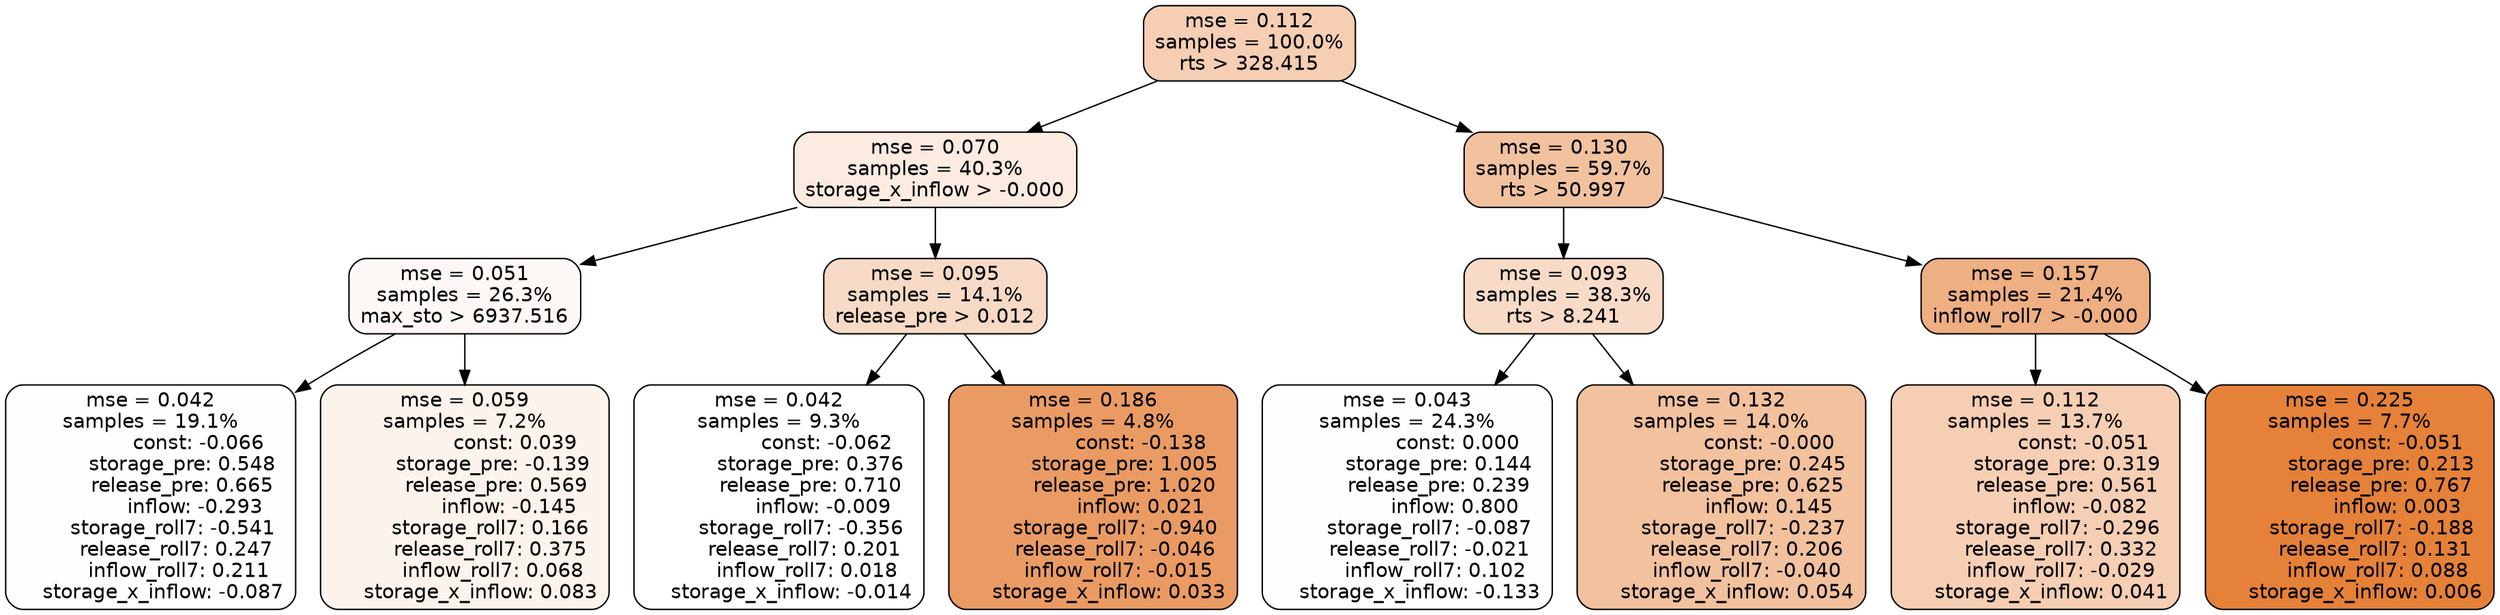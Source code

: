 digraph tree {
node [shape=rectangle, style="filled, rounded", color="black", fontname=helvetica] ;
edge [fontname=helvetica] ;
	"0" [label="mse = 0.112
samples = 100.0%
rts > 328.415", fillcolor="#f5ceb3"]
	"8" [label="mse = 0.070
samples = 40.3%
storage_x_inflow > -0.000", fillcolor="#fbebe1"]
	"1" [label="mse = 0.130
samples = 59.7%
rts > 50.997", fillcolor="#f2c29f"]
	"9" [label="mse = 0.051
samples = 26.3%
max_sto > 6937.516", fillcolor="#fdf8f5"]
	"12" [label="mse = 0.095
samples = 14.1%
release_pre > 0.012", fillcolor="#f7dac5"]
	"2" [label="mse = 0.093
samples = 38.3%
rts > 8.241", fillcolor="#f7dbc7"]
	"5" [label="mse = 0.157
samples = 21.4%
inflow_roll7 > -0.000", fillcolor="#eeaf82"]
	"10" [label="mse = 0.042
samples = 19.1%
               const: -0.066
          storage_pre: 0.548
          release_pre: 0.665
              inflow: -0.293
       storage_roll7: -0.541
        release_roll7: 0.247
         inflow_roll7: 0.211
    storage_x_inflow: -0.087", fillcolor="#fefefe"]
	"11" [label="mse = 0.059
samples = 7.2%
                const: 0.039
         storage_pre: -0.139
          release_pre: 0.569
              inflow: -0.145
        storage_roll7: 0.166
        release_roll7: 0.375
         inflow_roll7: 0.068
     storage_x_inflow: 0.083", fillcolor="#fcf3ec"]
	"13" [label="mse = 0.042
samples = 9.3%
               const: -0.062
          storage_pre: 0.376
          release_pre: 0.710
              inflow: -0.009
       storage_roll7: -0.356
        release_roll7: 0.201
         inflow_roll7: 0.018
    storage_x_inflow: -0.014", fillcolor="#ffffff"]
	"14" [label="mse = 0.186
samples = 4.8%
               const: -0.138
          storage_pre: 1.005
          release_pre: 1.020
               inflow: 0.021
       storage_roll7: -0.940
       release_roll7: -0.046
        inflow_roll7: -0.015
     storage_x_inflow: 0.033", fillcolor="#ea9b63"]
	"3" [label="mse = 0.043
samples = 24.3%
                const: 0.000
          storage_pre: 0.144
          release_pre: 0.239
               inflow: 0.800
       storage_roll7: -0.087
       release_roll7: -0.021
         inflow_roll7: 0.102
    storage_x_inflow: -0.133", fillcolor="#fefefe"]
	"4" [label="mse = 0.132
samples = 14.0%
               const: -0.000
          storage_pre: 0.245
          release_pre: 0.625
               inflow: 0.145
       storage_roll7: -0.237
        release_roll7: 0.206
        inflow_roll7: -0.040
     storage_x_inflow: 0.054", fillcolor="#f2c19d"]
	"6" [label="mse = 0.112
samples = 13.7%
               const: -0.051
          storage_pre: 0.319
          release_pre: 0.561
              inflow: -0.082
       storage_roll7: -0.296
        release_roll7: 0.332
        inflow_roll7: -0.029
     storage_x_inflow: 0.041", fillcolor="#f5ceb3"]
	"7" [label="mse = 0.225
samples = 7.7%
               const: -0.051
          storage_pre: 0.213
          release_pre: 0.767
               inflow: 0.003
       storage_roll7: -0.188
        release_roll7: 0.131
         inflow_roll7: 0.088
     storage_x_inflow: 0.006", fillcolor="#e58139"]

	"0" -> "1"
	"0" -> "8"
	"8" -> "9"
	"8" -> "12"
	"1" -> "2"
	"1" -> "5"
	"9" -> "10"
	"9" -> "11"
	"12" -> "13"
	"12" -> "14"
	"2" -> "3"
	"2" -> "4"
	"5" -> "6"
	"5" -> "7"
}